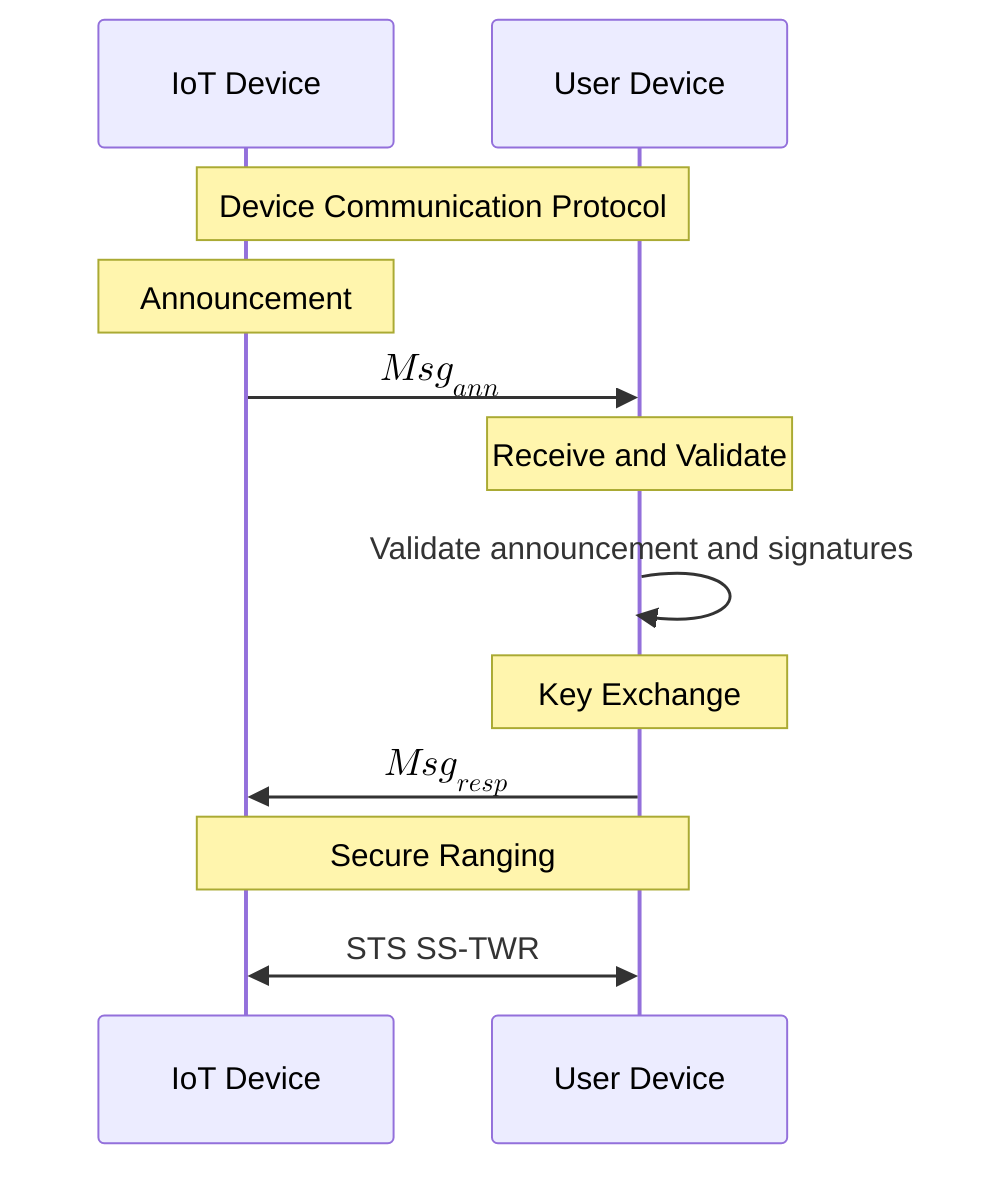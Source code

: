 sequenceDiagram
    participant IoT as IoT Device
    participant User as User Device

    Note over IoT,User: Device Communication Protocol

    Note over IoT: Announcement
    IoT->>User: $$Msg_{ann}$$

    Note over User: Receive and Validate
    User->>User: Validate announcement and signatures

    Note over User: Key Exchange
    User->>IoT: $$Msg_{resp}$$

    Note over IoT,User: Secure Ranging
    User<<->>IoT: STS SS-TWR